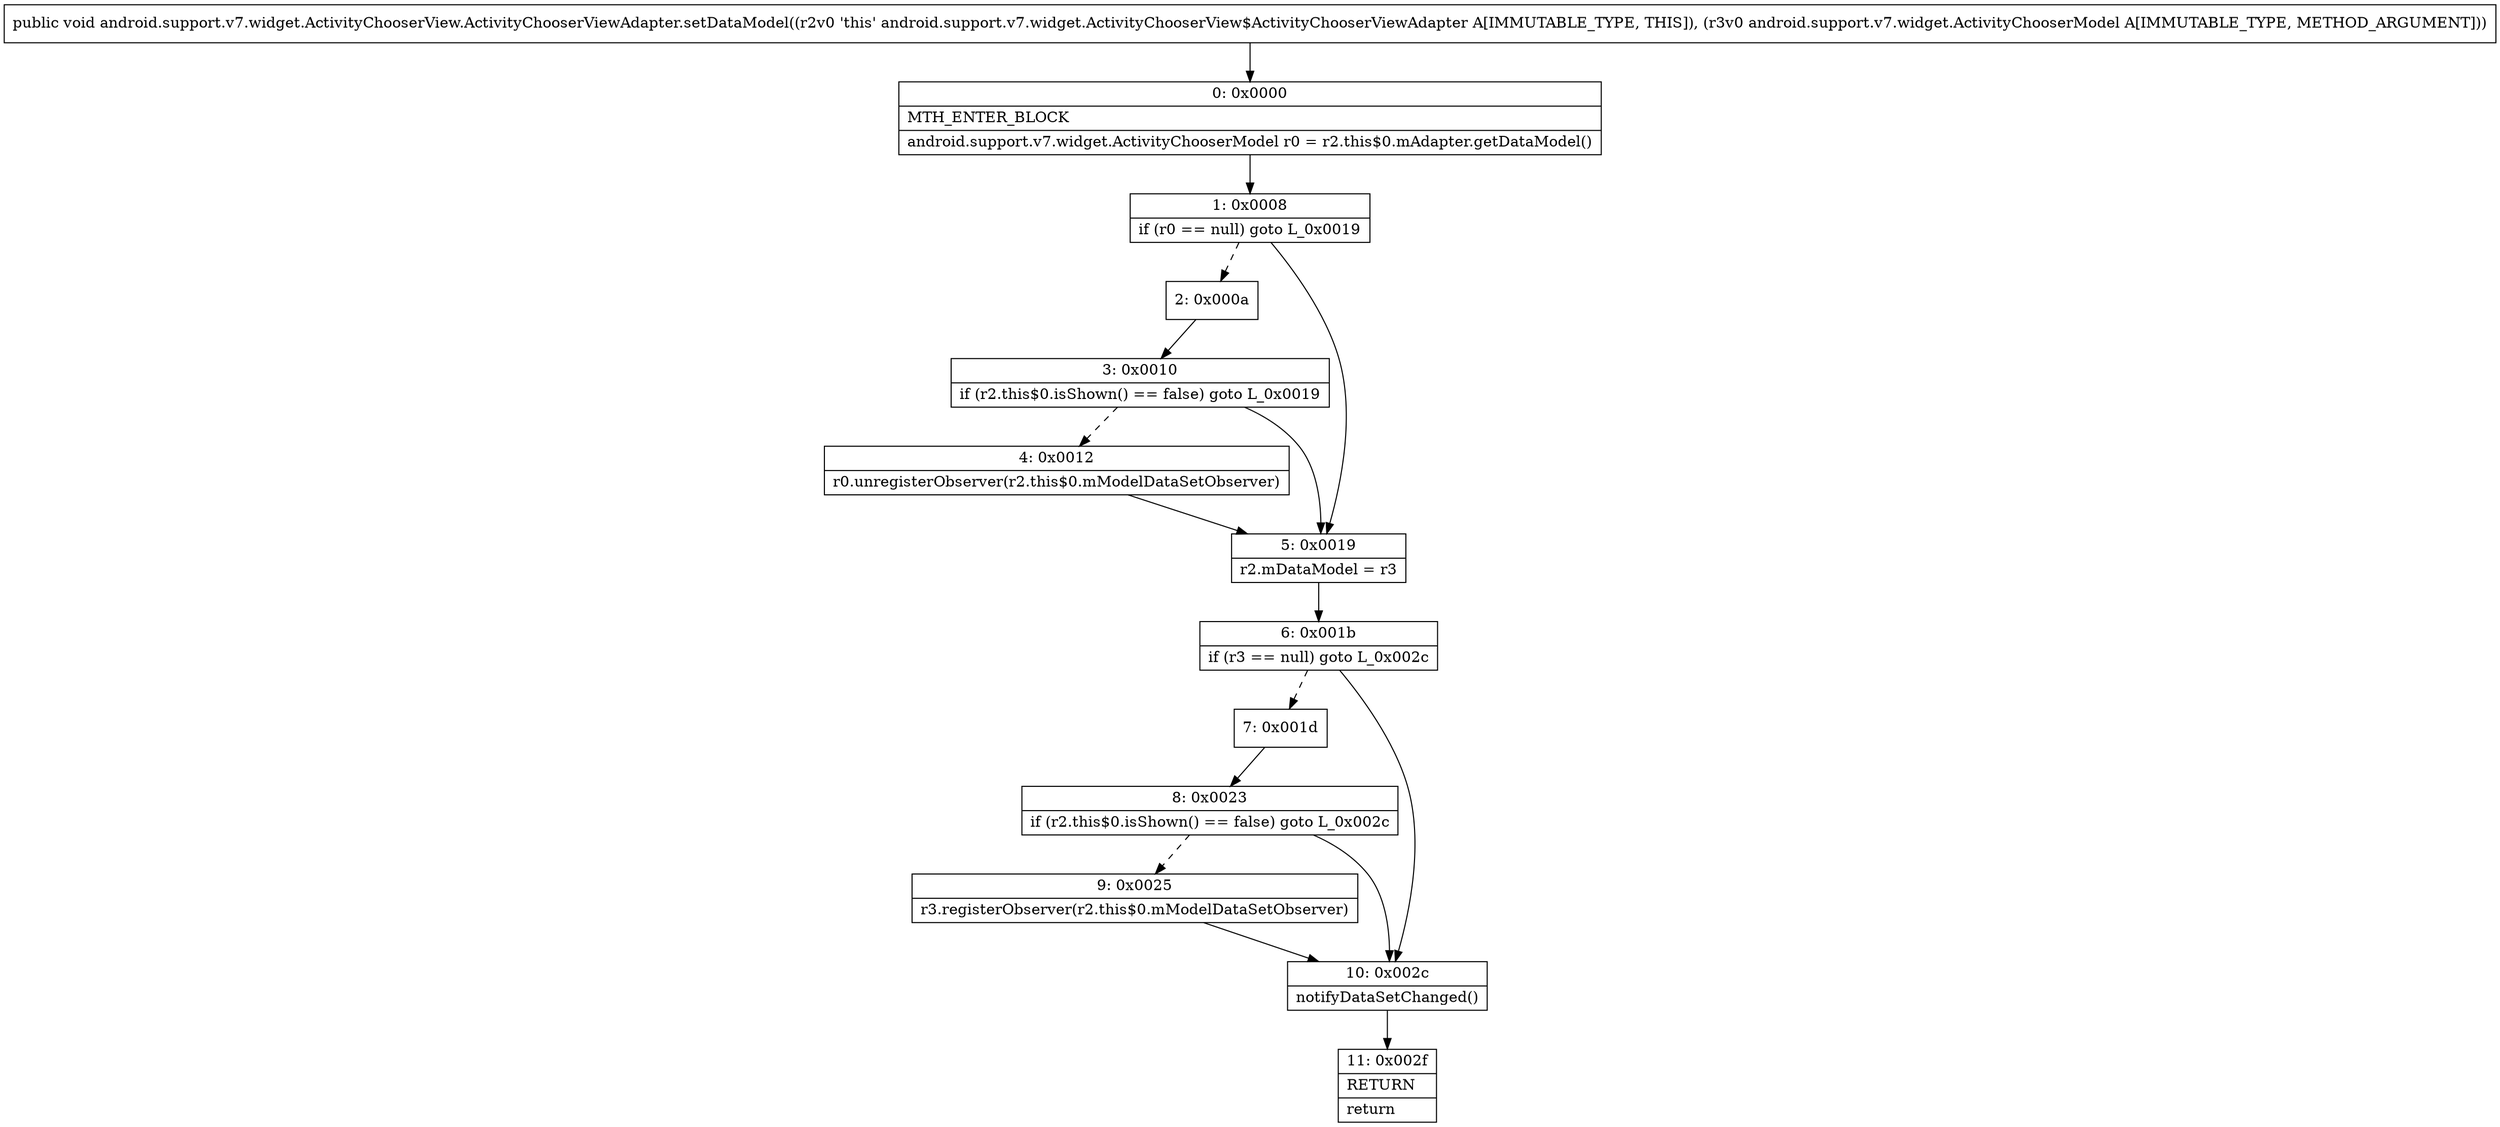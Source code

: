 digraph "CFG forandroid.support.v7.widget.ActivityChooserView.ActivityChooserViewAdapter.setDataModel(Landroid\/support\/v7\/widget\/ActivityChooserModel;)V" {
Node_0 [shape=record,label="{0\:\ 0x0000|MTH_ENTER_BLOCK\l|android.support.v7.widget.ActivityChooserModel r0 = r2.this$0.mAdapter.getDataModel()\l}"];
Node_1 [shape=record,label="{1\:\ 0x0008|if (r0 == null) goto L_0x0019\l}"];
Node_2 [shape=record,label="{2\:\ 0x000a}"];
Node_3 [shape=record,label="{3\:\ 0x0010|if (r2.this$0.isShown() == false) goto L_0x0019\l}"];
Node_4 [shape=record,label="{4\:\ 0x0012|r0.unregisterObserver(r2.this$0.mModelDataSetObserver)\l}"];
Node_5 [shape=record,label="{5\:\ 0x0019|r2.mDataModel = r3\l}"];
Node_6 [shape=record,label="{6\:\ 0x001b|if (r3 == null) goto L_0x002c\l}"];
Node_7 [shape=record,label="{7\:\ 0x001d}"];
Node_8 [shape=record,label="{8\:\ 0x0023|if (r2.this$0.isShown() == false) goto L_0x002c\l}"];
Node_9 [shape=record,label="{9\:\ 0x0025|r3.registerObserver(r2.this$0.mModelDataSetObserver)\l}"];
Node_10 [shape=record,label="{10\:\ 0x002c|notifyDataSetChanged()\l}"];
Node_11 [shape=record,label="{11\:\ 0x002f|RETURN\l|return\l}"];
MethodNode[shape=record,label="{public void android.support.v7.widget.ActivityChooserView.ActivityChooserViewAdapter.setDataModel((r2v0 'this' android.support.v7.widget.ActivityChooserView$ActivityChooserViewAdapter A[IMMUTABLE_TYPE, THIS]), (r3v0 android.support.v7.widget.ActivityChooserModel A[IMMUTABLE_TYPE, METHOD_ARGUMENT])) }"];
MethodNode -> Node_0;
Node_0 -> Node_1;
Node_1 -> Node_2[style=dashed];
Node_1 -> Node_5;
Node_2 -> Node_3;
Node_3 -> Node_4[style=dashed];
Node_3 -> Node_5;
Node_4 -> Node_5;
Node_5 -> Node_6;
Node_6 -> Node_7[style=dashed];
Node_6 -> Node_10;
Node_7 -> Node_8;
Node_8 -> Node_9[style=dashed];
Node_8 -> Node_10;
Node_9 -> Node_10;
Node_10 -> Node_11;
}

